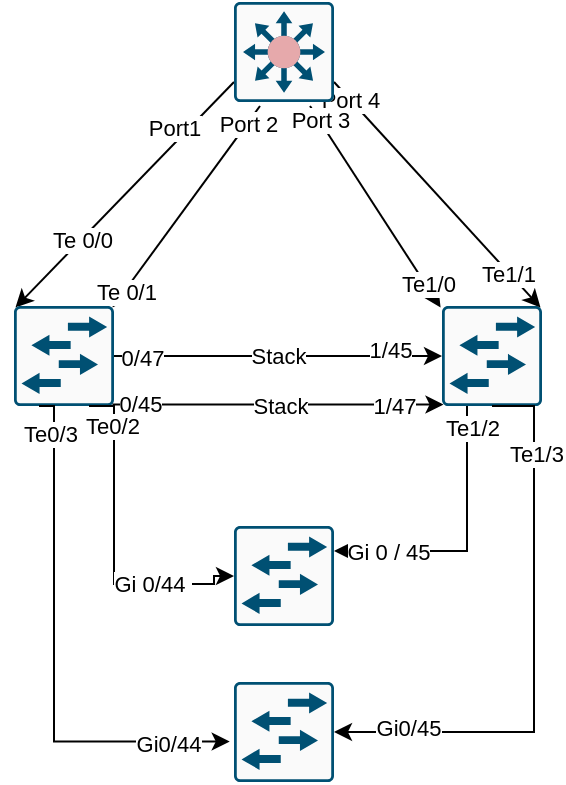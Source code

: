 <mxfile version="27.0.6" pages="2">
  <diagram name="Aarhus" id="EcpfBlRpPGGbIzdA--E7">
    <mxGraphModel dx="395" dy="345" grid="1" gridSize="10" guides="1" tooltips="1" connect="1" arrows="1" fold="1" page="1" pageScale="1" pageWidth="827" pageHeight="1169" math="0" shadow="0">
      <root>
        <mxCell id="0" />
        <mxCell id="1" parent="0" />
        <mxCell id="5JxM0j5yGuvOeoseSYfZ-1" style="rounded=0;orthogonalLoop=1;jettySize=auto;html=1;exitX=0;exitY=0.75;exitDx=0;exitDy=0;exitPerimeter=0;entryX=0.015;entryY=0.015;entryDx=0;entryDy=0;entryPerimeter=0;strokeColor=light-dark(#000000,#FF0606);" parent="1" target="5JxM0j5yGuvOeoseSYfZ-4" edge="1">
          <mxGeometry relative="1" as="geometry">
            <mxPoint x="400" y="170" as="sourcePoint" />
          </mxGeometry>
        </mxCell>
        <mxCell id="5JxM0j5yGuvOeoseSYfZ-2" value="Port1" style="edgeLabel;html=1;align=center;verticalAlign=middle;resizable=0;points=[];" parent="5JxM0j5yGuvOeoseSYfZ-1" vertex="1" connectable="0">
          <mxGeometry x="-0.665" relative="1" as="geometry">
            <mxPoint x="-12" y="4" as="offset" />
          </mxGeometry>
        </mxCell>
        <mxCell id="5JxM0j5yGuvOeoseSYfZ-3" value="Te 0/0" style="edgeLabel;html=1;align=center;verticalAlign=middle;resizable=0;points=[];" parent="5JxM0j5yGuvOeoseSYfZ-1" vertex="1" connectable="0">
          <mxGeometry x="0.392" relative="1" as="geometry">
            <mxPoint as="offset" />
          </mxGeometry>
        </mxCell>
        <mxCell id="5JxM0j5yGuvOeoseSYfZ-4" value="" style="sketch=0;points=[[0.015,0.015,0],[0.985,0.015,0],[0.985,0.985,0],[0.015,0.985,0],[0.25,0,0],[0.5,0,0],[0.75,0,0],[1,0.25,0],[1,0.5,0],[1,0.75,0],[0.75,1,0],[0.5,1,0],[0.25,1,0],[0,0.75,0],[0,0.5,0],[0,0.25,0]];verticalLabelPosition=bottom;html=1;verticalAlign=top;aspect=fixed;align=center;pointerEvents=1;shape=mxgraph.cisco19.rect;prIcon=l2_switch;fillColor=#FAFAFA;strokeColor=#005073;" parent="1" vertex="1">
          <mxGeometry x="290" y="282" width="50" height="50" as="geometry" />
        </mxCell>
        <mxCell id="5JxM0j5yGuvOeoseSYfZ-5" value="" style="sketch=0;points=[[0.015,0.015,0],[0.985,0.015,0],[0.985,0.985,0],[0.015,0.985,0],[0.25,0,0],[0.5,0,0],[0.75,0,0],[1,0.25,0],[1,0.5,0],[1,0.75,0],[0.75,1,0],[0.5,1,0],[0.25,1,0],[0,0.75,0],[0,0.5,0],[0,0.25,0]];verticalLabelPosition=bottom;html=1;verticalAlign=top;aspect=fixed;align=center;pointerEvents=1;shape=mxgraph.cisco19.rect;prIcon=l2_switch;fillColor=#FAFAFA;strokeColor=#005073;" parent="1" vertex="1">
          <mxGeometry x="504" y="282" width="50" height="50" as="geometry" />
        </mxCell>
        <mxCell id="5JxM0j5yGuvOeoseSYfZ-6" value="" style="sketch=0;points=[[0.015,0.015,0],[0.985,0.015,0],[0.985,0.985,0],[0.015,0.985,0],[0.25,0,0],[0.5,0,0],[0.75,0,0],[1,0.25,0],[1,0.5,0],[1,0.75,0],[0.75,1,0],[0.5,1,0],[0.25,1,0],[0,0.75,0],[0,0.5,0],[0,0.25,0]];verticalLabelPosition=bottom;html=1;verticalAlign=top;aspect=fixed;align=center;pointerEvents=1;shape=mxgraph.cisco19.rect;prIcon=l2_switch;fillColor=#FAFAFA;strokeColor=#005073;" parent="1" vertex="1">
          <mxGeometry x="400" y="392" width="50" height="50" as="geometry" />
        </mxCell>
        <mxCell id="5JxM0j5yGuvOeoseSYfZ-7" style="rounded=0;orthogonalLoop=1;jettySize=auto;html=1;exitX=0.25;exitY=1;exitDx=0;exitDy=0;exitPerimeter=0;entryX=0.985;entryY=0.015;entryDx=0;entryDy=0;entryPerimeter=0;strokeColor=light-dark(#000000,#FF0606);" parent="1" target="5JxM0j5yGuvOeoseSYfZ-4" edge="1">
          <mxGeometry relative="1" as="geometry">
            <mxPoint x="413" y="182" as="sourcePoint" />
          </mxGeometry>
        </mxCell>
        <mxCell id="5JxM0j5yGuvOeoseSYfZ-8" value="Port 2" style="edgeLabel;html=1;align=center;verticalAlign=middle;resizable=0;points=[];" parent="5JxM0j5yGuvOeoseSYfZ-7" vertex="1" connectable="0">
          <mxGeometry x="-0.833" relative="1" as="geometry">
            <mxPoint as="offset" />
          </mxGeometry>
        </mxCell>
        <mxCell id="5JxM0j5yGuvOeoseSYfZ-9" value="Te 0/1" style="edgeLabel;html=1;align=center;verticalAlign=middle;resizable=0;points=[];" parent="5JxM0j5yGuvOeoseSYfZ-7" vertex="1" connectable="0">
          <mxGeometry x="0.833" relative="1" as="geometry">
            <mxPoint as="offset" />
          </mxGeometry>
        </mxCell>
        <mxCell id="5JxM0j5yGuvOeoseSYfZ-10" style="rounded=0;orthogonalLoop=1;jettySize=auto;html=1;entryX=0.985;entryY=0.015;entryDx=0;entryDy=0;entryPerimeter=0;strokeColor=light-dark(#000000,#33FF33);exitX=1;exitY=0.75;exitDx=0;exitDy=0;exitPerimeter=0;" parent="1" target="5JxM0j5yGuvOeoseSYfZ-5" edge="1">
          <mxGeometry relative="1" as="geometry">
            <mxPoint x="450" y="170" as="sourcePoint" />
          </mxGeometry>
        </mxCell>
        <mxCell id="5JxM0j5yGuvOeoseSYfZ-11" value="Port 4" style="edgeLabel;html=1;align=center;verticalAlign=middle;resizable=0;points=[];" parent="5JxM0j5yGuvOeoseSYfZ-10" vertex="1" connectable="0">
          <mxGeometry x="-0.852" relative="1" as="geometry">
            <mxPoint as="offset" />
          </mxGeometry>
        </mxCell>
        <mxCell id="5JxM0j5yGuvOeoseSYfZ-12" value="Te1/1" style="edgeLabel;html=1;align=center;verticalAlign=middle;resizable=0;points=[];" parent="5JxM0j5yGuvOeoseSYfZ-10" vertex="1" connectable="0">
          <mxGeometry x="0.689" y="-1" relative="1" as="geometry">
            <mxPoint as="offset" />
          </mxGeometry>
        </mxCell>
        <mxCell id="5JxM0j5yGuvOeoseSYfZ-13" style="rounded=0;orthogonalLoop=1;jettySize=auto;html=1;exitX=0.75;exitY=1;exitDx=0;exitDy=0;exitPerimeter=0;entryX=0.015;entryY=0.015;entryDx=0;entryDy=0;entryPerimeter=0;strokeColor=light-dark(#000000,#33FF33);" parent="1" edge="1">
          <mxGeometry relative="1" as="geometry">
            <mxPoint x="438" y="182" as="sourcePoint" />
            <mxPoint x="503.3" y="282.75" as="targetPoint" />
          </mxGeometry>
        </mxCell>
        <mxCell id="5JxM0j5yGuvOeoseSYfZ-14" value="Port 3" style="edgeLabel;html=1;align=center;verticalAlign=middle;resizable=0;points=[];" parent="5JxM0j5yGuvOeoseSYfZ-13" vertex="1" connectable="0">
          <mxGeometry x="-0.869" relative="1" as="geometry">
            <mxPoint as="offset" />
          </mxGeometry>
        </mxCell>
        <mxCell id="5JxM0j5yGuvOeoseSYfZ-15" value="Te1/0" style="edgeLabel;html=1;align=center;verticalAlign=middle;resizable=0;points=[];" parent="5JxM0j5yGuvOeoseSYfZ-13" vertex="1" connectable="0">
          <mxGeometry x="0.785" y="1" relative="1" as="geometry">
            <mxPoint as="offset" />
          </mxGeometry>
        </mxCell>
        <mxCell id="5JxM0j5yGuvOeoseSYfZ-16" style="edgeStyle=orthogonalEdgeStyle;rounded=0;orthogonalLoop=1;jettySize=auto;html=1;exitX=0.25;exitY=1;exitDx=0;exitDy=0;exitPerimeter=0;entryX=-0.043;entryY=0.595;entryDx=0;entryDy=0;entryPerimeter=0;strokeColor=light-dark(#000000,#FF0808);" parent="1" source="5JxM0j5yGuvOeoseSYfZ-4" target="CF72kzbCDmNTBir-cZuD-3" edge="1">
          <mxGeometry relative="1" as="geometry">
            <Array as="points">
              <mxPoint x="310" y="332" />
              <mxPoint x="310" y="500" />
            </Array>
          </mxGeometry>
        </mxCell>
        <mxCell id="CF72kzbCDmNTBir-cZuD-6" value="Gi0/44" style="edgeLabel;html=1;align=center;verticalAlign=middle;resizable=0;points=[];" vertex="1" connectable="0" parent="5JxM0j5yGuvOeoseSYfZ-16">
          <mxGeometry x="0.765" y="-1" relative="1" as="geometry">
            <mxPoint as="offset" />
          </mxGeometry>
        </mxCell>
        <mxCell id="CF72kzbCDmNTBir-cZuD-9" value="Te0/3" style="edgeLabel;html=1;align=center;verticalAlign=middle;resizable=0;points=[];" vertex="1" connectable="0" parent="5JxM0j5yGuvOeoseSYfZ-16">
          <mxGeometry x="-0.841" y="-2" relative="1" as="geometry">
            <mxPoint as="offset" />
          </mxGeometry>
        </mxCell>
        <mxCell id="5JxM0j5yGuvOeoseSYfZ-17" style="edgeStyle=orthogonalEdgeStyle;rounded=0;orthogonalLoop=1;jettySize=auto;html=1;exitX=0.25;exitY=1;exitDx=0;exitDy=0;exitPerimeter=0;entryX=1;entryY=0.25;entryDx=0;entryDy=0;entryPerimeter=0;strokeColor=light-dark(#000000,#66FF66);" parent="1" source="5JxM0j5yGuvOeoseSYfZ-5" target="5JxM0j5yGuvOeoseSYfZ-6" edge="1">
          <mxGeometry relative="1" as="geometry" />
        </mxCell>
        <mxCell id="CF72kzbCDmNTBir-cZuD-4" value="&lt;span style=&quot;caret-color: rgba(0, 0, 0, 0); color: rgba(0, 0, 0, 0); font-family: monospace; font-size: 0px; text-align: start; background-color: rgb(27, 29, 30);&quot;&gt;%3CmxGraphModel%3E%3Croot%3E%3CmxCell%20id%3D%220%22%2F%3E%3CmxCell%20id%3D%221%22%20parent%3D%220%22%2F%3E%3CmxCell%20id%3D%222%22%20value%3D%22Gi%200%2F44%26amp%3Bnbsp%3B%22%20style%3D%22edgeLabel%3Bhtml%3D1%3Balign%3Dcenter%3BverticalAlign%3Dmiddle%3Bresizable%3D0%3Bpoints%3D%5B%5D%3B%22%20vertex%3D%221%22%20connectable%3D%220%22%20parent%3D%221%22%3E%3CmxGeometry%20x%3D%22355.524%22%20y%3D%22421.0%22%20as%3D%22geometry%22%2F%3E%3C%2FmxCell%3E%3C%2Froot%3E%3C%2FmxGraphModel%3E&lt;/span&gt;" style="edgeLabel;html=1;align=center;verticalAlign=middle;resizable=0;points=[];" vertex="1" connectable="0" parent="5JxM0j5yGuvOeoseSYfZ-17">
          <mxGeometry x="0.593" relative="1" as="geometry">
            <mxPoint as="offset" />
          </mxGeometry>
        </mxCell>
        <mxCell id="CF72kzbCDmNTBir-cZuD-5" value="Gi 0 / 45" style="edgeLabel;html=1;align=center;verticalAlign=middle;resizable=0;points=[];" vertex="1" connectable="0" parent="5JxM0j5yGuvOeoseSYfZ-17">
          <mxGeometry x="0.613" relative="1" as="geometry">
            <mxPoint as="offset" />
          </mxGeometry>
        </mxCell>
        <mxCell id="CF72kzbCDmNTBir-cZuD-10" value="Te1/2" style="edgeLabel;html=1;align=center;verticalAlign=middle;resizable=0;points=[];" vertex="1" connectable="0" parent="5JxM0j5yGuvOeoseSYfZ-17">
          <mxGeometry x="-0.84" y="2" relative="1" as="geometry">
            <mxPoint as="offset" />
          </mxGeometry>
        </mxCell>
        <mxCell id="5JxM0j5yGuvOeoseSYfZ-18" value="Te1/3" style="edgeStyle=orthogonalEdgeStyle;rounded=0;orthogonalLoop=1;jettySize=auto;html=1;exitX=0.5;exitY=1;exitDx=0;exitDy=0;exitPerimeter=0;entryX=1;entryY=0.5;entryDx=0;entryDy=0;entryPerimeter=0;strokeColor=light-dark(#000000,#66FF66);" parent="1" source="5JxM0j5yGuvOeoseSYfZ-5" edge="1" target="CF72kzbCDmNTBir-cZuD-3">
          <mxGeometry x="-0.686" y="1" relative="1" as="geometry">
            <mxPoint x="450" y="510" as="targetPoint" />
            <Array as="points">
              <mxPoint x="550" y="332" />
              <mxPoint x="550" y="495" />
            </Array>
            <mxPoint as="offset" />
          </mxGeometry>
        </mxCell>
        <mxCell id="CF72kzbCDmNTBir-cZuD-7" value="Gi0/45" style="edgeLabel;html=1;align=center;verticalAlign=middle;resizable=0;points=[];" vertex="1" connectable="0" parent="5JxM0j5yGuvOeoseSYfZ-18">
          <mxGeometry x="0.738" y="-2" relative="1" as="geometry">
            <mxPoint as="offset" />
          </mxGeometry>
        </mxCell>
        <mxCell id="5JxM0j5yGuvOeoseSYfZ-19" style="edgeStyle=orthogonalEdgeStyle;rounded=0;orthogonalLoop=1;jettySize=auto;html=1;exitX=0.75;exitY=1;exitDx=0;exitDy=0;exitPerimeter=0;strokeColor=light-dark(#000000,#FF0808);entryX=0;entryY=0.5;entryDx=0;entryDy=0;entryPerimeter=0;" parent="1" source="5JxM0j5yGuvOeoseSYfZ-4" edge="1" target="5JxM0j5yGuvOeoseSYfZ-6">
          <mxGeometry relative="1" as="geometry">
            <mxPoint x="390" y="410" as="targetPoint" />
            <Array as="points">
              <mxPoint x="340" y="332" />
              <mxPoint x="340" y="421" />
              <mxPoint x="390" y="421" />
              <mxPoint x="390" y="417" />
            </Array>
          </mxGeometry>
        </mxCell>
        <mxCell id="5JxM0j5yGuvOeoseSYfZ-20" value="Te0/2" style="edgeLabel;html=1;align=center;verticalAlign=middle;resizable=0;points=[];" parent="5JxM0j5yGuvOeoseSYfZ-19" vertex="1" connectable="0">
          <mxGeometry x="-0.819" y="-1" relative="1" as="geometry">
            <mxPoint y="7" as="offset" />
          </mxGeometry>
        </mxCell>
        <mxCell id="CF72kzbCDmNTBir-cZuD-2" value="Gi 0/44&amp;nbsp;" style="edgeLabel;html=1;align=center;verticalAlign=middle;resizable=0;points=[];" vertex="1" connectable="0" parent="5JxM0j5yGuvOeoseSYfZ-19">
          <mxGeometry x="0.455" relative="1" as="geometry">
            <mxPoint as="offset" />
          </mxGeometry>
        </mxCell>
        <mxCell id="5JxM0j5yGuvOeoseSYfZ-21" value="Stack" style="rounded=0;orthogonalLoop=1;jettySize=auto;html=1;entryX=0;entryY=0.5;entryDx=0;entryDy=0;entryPerimeter=0;strokeColor=light-dark(#000000,#A680B8);" parent="1" source="5JxM0j5yGuvOeoseSYfZ-4" target="5JxM0j5yGuvOeoseSYfZ-5" edge="1">
          <mxGeometry relative="1" as="geometry" />
        </mxCell>
        <mxCell id="5JxM0j5yGuvOeoseSYfZ-22" value="1/45" style="edgeLabel;html=1;align=center;verticalAlign=middle;resizable=0;points=[];" parent="5JxM0j5yGuvOeoseSYfZ-21" vertex="1" connectable="0">
          <mxGeometry x="0.679" y="3" relative="1" as="geometry">
            <mxPoint as="offset" />
          </mxGeometry>
        </mxCell>
        <mxCell id="5JxM0j5yGuvOeoseSYfZ-23" value="0/47" style="edgeLabel;html=1;align=center;verticalAlign=middle;resizable=0;points=[];" parent="5JxM0j5yGuvOeoseSYfZ-21" vertex="1" connectable="0">
          <mxGeometry x="-0.827" y="-1" relative="1" as="geometry">
            <mxPoint as="offset" />
          </mxGeometry>
        </mxCell>
        <mxCell id="5JxM0j5yGuvOeoseSYfZ-24" style="rounded=0;orthogonalLoop=1;jettySize=auto;html=1;exitX=0.985;exitY=0.985;exitDx=0;exitDy=0;exitPerimeter=0;entryX=0.015;entryY=0.985;entryDx=0;entryDy=0;entryPerimeter=0;strokeColor=light-dark(#000000,#A680B8);" parent="1" source="5JxM0j5yGuvOeoseSYfZ-4" target="5JxM0j5yGuvOeoseSYfZ-5" edge="1">
          <mxGeometry relative="1" as="geometry" />
        </mxCell>
        <mxCell id="5JxM0j5yGuvOeoseSYfZ-25" value="Stack" style="edgeLabel;html=1;align=center;verticalAlign=middle;resizable=0;points=[];" parent="5JxM0j5yGuvOeoseSYfZ-24" vertex="1" connectable="0">
          <mxGeometry x="0.005" relative="1" as="geometry">
            <mxPoint as="offset" />
          </mxGeometry>
        </mxCell>
        <mxCell id="5JxM0j5yGuvOeoseSYfZ-26" value="0/45" style="edgeLabel;html=1;align=center;verticalAlign=middle;resizable=0;points=[];" parent="5JxM0j5yGuvOeoseSYfZ-24" vertex="1" connectable="0">
          <mxGeometry x="-0.834" y="1" relative="1" as="geometry">
            <mxPoint as="offset" />
          </mxGeometry>
        </mxCell>
        <mxCell id="5JxM0j5yGuvOeoseSYfZ-27" value="1/47" style="edgeLabel;html=1;align=center;verticalAlign=middle;resizable=0;points=[];" parent="5JxM0j5yGuvOeoseSYfZ-24" vertex="1" connectable="0">
          <mxGeometry x="0.695" relative="1" as="geometry">
            <mxPoint as="offset" />
          </mxGeometry>
        </mxCell>
        <mxCell id="CF72kzbCDmNTBir-cZuD-3" value="" style="sketch=0;points=[[0.015,0.015,0],[0.985,0.015,0],[0.985,0.985,0],[0.015,0.985,0],[0.25,0,0],[0.5,0,0],[0.75,0,0],[1,0.25,0],[1,0.5,0],[1,0.75,0],[0.75,1,0],[0.5,1,0],[0.25,1,0],[0,0.75,0],[0,0.5,0],[0,0.25,0]];verticalLabelPosition=bottom;html=1;verticalAlign=top;aspect=fixed;align=center;pointerEvents=1;shape=mxgraph.cisco19.rect;prIcon=l2_switch;fillColor=#FAFAFA;strokeColor=#005073;" vertex="1" parent="1">
          <mxGeometry x="400" y="470" width="50" height="50" as="geometry" />
        </mxCell>
        <mxCell id="CF72kzbCDmNTBir-cZuD-11" value="" style="sketch=0;points=[[0.015,0.015,0],[0.985,0.015,0],[0.985,0.985,0],[0.015,0.985,0],[0.25,0,0],[0.5,0,0],[0.75,0,0],[1,0.25,0],[1,0.5,0],[1,0.75,0],[0.75,1,0],[0.5,1,0],[0.25,1,0],[0,0.75,0],[0,0.5,0],[0,0.25,0]];verticalLabelPosition=bottom;html=1;verticalAlign=top;aspect=fixed;align=center;pointerEvents=1;shape=mxgraph.cisco19.rect;prIcon=secure_catalyst_switch_color2;fillColor=#FAFAFA;strokeColor=#005073;" vertex="1" parent="1">
          <mxGeometry x="400" y="130" width="50" height="50" as="geometry" />
        </mxCell>
      </root>
    </mxGraphModel>
  </diagram>
  <diagram id="9fz9DXgcTHSOzAiLRPZR" name="Side-2">
    <mxGraphModel dx="395" dy="345" grid="1" gridSize="10" guides="1" tooltips="1" connect="1" arrows="1" fold="1" page="1" pageScale="1" pageWidth="827" pageHeight="1169" math="0" shadow="0">
      <root>
        <mxCell id="0" />
        <mxCell id="1" parent="0" />
        <mxCell id="Uam4zqeVDoqMAn0dS0Y7-8" value="HA2" style="edgeStyle=orthogonalEdgeStyle;rounded=0;orthogonalLoop=1;jettySize=auto;html=1;exitX=1;exitY=0.75;exitDx=0;exitDy=0;exitPerimeter=0;" edge="1" parent="1" source="Uam4zqeVDoqMAn0dS0Y7-1" target="Uam4zqeVDoqMAn0dS0Y7-2">
          <mxGeometry relative="1" as="geometry">
            <Array as="points">
              <mxPoint x="315" y="177" />
              <mxPoint x="315" y="180" />
            </Array>
          </mxGeometry>
        </mxCell>
        <mxCell id="Tpd4rJX0nJe-KJkp6jeJ-4" value="Eth14" style="edgeStyle=orthogonalEdgeStyle;rounded=0;orthogonalLoop=1;jettySize=auto;html=1;strokeColor=light-dark(#000000,#FF0000);" edge="1" parent="1" source="Uam4zqeVDoqMAn0dS0Y7-1" target="Uam4zqeVDoqMAn0dS0Y7-3">
          <mxGeometry x="-0.714" y="5" relative="1" as="geometry">
            <mxPoint as="offset" />
          </mxGeometry>
        </mxCell>
        <mxCell id="Tpd4rJX0nJe-KJkp6jeJ-6" value="Te0/1" style="edgeLabel;html=1;align=center;verticalAlign=middle;resizable=0;points=[];" vertex="1" connectable="0" parent="Tpd4rJX0nJe-KJkp6jeJ-4">
          <mxGeometry x="0.359" y="1" relative="1" as="geometry">
            <mxPoint as="offset" />
          </mxGeometry>
        </mxCell>
        <mxCell id="Uam4zqeVDoqMAn0dS0Y7-1" value="" style="sketch=0;points=[[0.015,0.015,0],[0.985,0.015,0],[0.985,0.985,0],[0.015,0.985,0],[0.25,0,0],[0.5,0,0],[0.75,0,0],[1,0.25,0],[1,0.5,0],[1,0.75,0],[0.75,1,0],[0.5,1,0],[0.25,1,0],[0,0.75,0],[0,0.5,0],[0,0.25,0]];verticalLabelPosition=bottom;html=1;verticalAlign=top;aspect=fixed;align=center;pointerEvents=1;shape=mxgraph.cisco19.rect;prIcon=secure_catalyst_switch_color2;fillColor=#FAFAFA;strokeColor=#005073;" vertex="1" parent="1">
          <mxGeometry x="180" y="140" width="50" height="50" as="geometry" />
        </mxCell>
        <mxCell id="Uam4zqeVDoqMAn0dS0Y7-2" value="" style="sketch=0;points=[[0.015,0.015,0],[0.985,0.015,0],[0.985,0.985,0],[0.015,0.985,0],[0.25,0,0],[0.5,0,0],[0.75,0,0],[1,0.25,0],[1,0.5,0],[1,0.75,0],[0.75,1,0],[0.5,1,0],[0.25,1,0],[0,0.75,0],[0,0.5,0],[0,0.25,0]];verticalLabelPosition=bottom;html=1;verticalAlign=top;aspect=fixed;align=center;pointerEvents=1;shape=mxgraph.cisco19.rect;prIcon=secure_catalyst_switch_color2;fillColor=#FAFAFA;strokeColor=#005073;" vertex="1" parent="1">
          <mxGeometry x="400" y="140" width="50" height="50" as="geometry" />
        </mxCell>
        <mxCell id="Uam4zqeVDoqMAn0dS0Y7-3" value="" style="sketch=0;points=[[0.015,0.015,0],[0.985,0.015,0],[0.985,0.985,0],[0.015,0.985,0],[0.25,0,0],[0.5,0,0],[0.75,0,0],[1,0.25,0],[1,0.5,0],[1,0.75,0],[0.75,1,0],[0.5,1,0],[0.25,1,0],[0,0.75,0],[0,0.5,0],[0,0.25,0]];verticalLabelPosition=bottom;html=1;verticalAlign=top;aspect=fixed;align=center;pointerEvents=1;shape=mxgraph.cisco19.rect;prIcon=l2_switch;fillColor=#FAFAFA;strokeColor=#005073;" vertex="1" parent="1">
          <mxGeometry x="180" y="260" width="50" height="50" as="geometry" />
        </mxCell>
        <mxCell id="Uam4zqeVDoqMAn0dS0Y7-4" value="" style="sketch=0;points=[[0.015,0.015,0],[0.985,0.015,0],[0.985,0.985,0],[0.015,0.985,0],[0.25,0,0],[0.5,0,0],[0.75,0,0],[1,0.25,0],[1,0.5,0],[1,0.75,0],[0.75,1,0],[0.5,1,0],[0.25,1,0],[0,0.75,0],[0,0.5,0],[0,0.25,0]];verticalLabelPosition=bottom;html=1;verticalAlign=top;aspect=fixed;align=center;pointerEvents=1;shape=mxgraph.cisco19.rect;prIcon=l2_switch;fillColor=#FAFAFA;strokeColor=#005073;" vertex="1" parent="1">
          <mxGeometry x="400" y="260" width="50" height="50" as="geometry" />
        </mxCell>
        <mxCell id="Uam4zqeVDoqMAn0dS0Y7-5" value="" style="sketch=0;points=[[0.015,0.015,0],[0.985,0.015,0],[0.985,0.985,0],[0.015,0.985,0],[0.25,0,0],[0.5,0,0],[0.75,0,0],[1,0.25,0],[1,0.5,0],[1,0.75,0],[0.75,1,0],[0.5,1,0],[0.25,1,0],[0,0.75,0],[0,0.5,0],[0,0.25,0]];verticalLabelPosition=bottom;html=1;verticalAlign=top;aspect=fixed;align=center;pointerEvents=1;shape=mxgraph.cisco19.rect;prIcon=l2_switch;fillColor=#FAFAFA;strokeColor=#005073;" vertex="1" parent="1">
          <mxGeometry x="180" y="360" width="50" height="50" as="geometry" />
        </mxCell>
        <mxCell id="Uam4zqeVDoqMAn0dS0Y7-6" value="" style="sketch=0;points=[[0.015,0.015,0],[0.985,0.015,0],[0.985,0.985,0],[0.015,0.985,0],[0.25,0,0],[0.5,0,0],[0.75,0,0],[1,0.25,0],[1,0.5,0],[1,0.75,0],[0.75,1,0],[0.5,1,0],[0.25,1,0],[0,0.75,0],[0,0.5,0],[0,0.25,0]];verticalLabelPosition=bottom;html=1;verticalAlign=top;aspect=fixed;align=center;pointerEvents=1;shape=mxgraph.cisco19.rect;prIcon=l2_switch;fillColor=#FAFAFA;strokeColor=#005073;" vertex="1" parent="1">
          <mxGeometry x="400" y="360" width="50" height="50" as="geometry" />
        </mxCell>
        <mxCell id="Uam4zqeVDoqMAn0dS0Y7-7" style="edgeStyle=orthogonalEdgeStyle;rounded=0;orthogonalLoop=1;jettySize=auto;html=1;exitX=1;exitY=0.5;exitDx=0;exitDy=0;exitPerimeter=0;entryX=0.229;entryY=0.53;entryDx=0;entryDy=0;entryPerimeter=0;strokeColor=default;endArrow=none;startFill=0;" edge="1" parent="1" source="Uam4zqeVDoqMAn0dS0Y7-1" target="Uam4zqeVDoqMAn0dS0Y7-2">
          <mxGeometry relative="1" as="geometry">
            <Array as="points">
              <mxPoint x="412" y="165" />
            </Array>
          </mxGeometry>
        </mxCell>
        <mxCell id="Tpd4rJX0nJe-KJkp6jeJ-20" value="HA1" style="edgeLabel;html=1;align=center;verticalAlign=middle;resizable=0;points=[];" vertex="1" connectable="0" parent="Uam4zqeVDoqMAn0dS0Y7-7">
          <mxGeometry x="-0.056" y="2" relative="1" as="geometry">
            <mxPoint as="offset" />
          </mxGeometry>
        </mxCell>
        <mxCell id="Uam4zqeVDoqMAn0dS0Y7-9" value="Te 0/0" style="edgeStyle=orthogonalEdgeStyle;rounded=0;orthogonalLoop=1;jettySize=auto;html=1;exitX=0.015;exitY=0.985;exitDx=0;exitDy=0;exitPerimeter=0;entryX=0.015;entryY=0.015;entryDx=0;entryDy=0;entryPerimeter=0;strokeColor=light-dark(#000000,#FF0000);" edge="1" parent="1" source="Uam4zqeVDoqMAn0dS0Y7-1" target="Uam4zqeVDoqMAn0dS0Y7-3">
          <mxGeometry x="0.42" relative="1" as="geometry">
            <mxPoint as="offset" />
          </mxGeometry>
        </mxCell>
        <mxCell id="Tpd4rJX0nJe-KJkp6jeJ-3" value="Eth13" style="edgeLabel;html=1;align=center;verticalAlign=middle;resizable=0;points=[];" vertex="1" connectable="0" parent="Uam4zqeVDoqMAn0dS0Y7-9">
          <mxGeometry x="-0.652" y="1" relative="1" as="geometry">
            <mxPoint as="offset" />
          </mxGeometry>
        </mxCell>
        <mxCell id="Uam4zqeVDoqMAn0dS0Y7-10" style="rounded=0;orthogonalLoop=1;jettySize=auto;html=1;exitX=0.75;exitY=1;exitDx=0;exitDy=0;exitPerimeter=0;entryX=0.174;entryY=0.006;entryDx=0;entryDy=0;entryPerimeter=0;strokeColor=light-dark(#000000,#FF0000);" edge="1" parent="1" source="Uam4zqeVDoqMAn0dS0Y7-1" target="Uam4zqeVDoqMAn0dS0Y7-4">
          <mxGeometry relative="1" as="geometry" />
        </mxCell>
        <mxCell id="Tpd4rJX0nJe-KJkp6jeJ-9" value="Te1/2" style="edgeLabel;html=1;align=center;verticalAlign=middle;resizable=0;points=[];" vertex="1" connectable="0" parent="Uam4zqeVDoqMAn0dS0Y7-10">
          <mxGeometry x="0.698" relative="1" as="geometry">
            <mxPoint x="-10" as="offset" />
          </mxGeometry>
        </mxCell>
        <mxCell id="Tpd4rJX0nJe-KJkp6jeJ-10" value="Eth15" style="edgeLabel;html=1;align=center;verticalAlign=middle;resizable=0;points=[];" vertex="1" connectable="0" parent="Uam4zqeVDoqMAn0dS0Y7-10">
          <mxGeometry x="-0.756" y="-1" relative="1" as="geometry">
            <mxPoint as="offset" />
          </mxGeometry>
        </mxCell>
        <mxCell id="Uam4zqeVDoqMAn0dS0Y7-11" style="edgeStyle=orthogonalEdgeStyle;rounded=0;orthogonalLoop=1;jettySize=auto;html=1;exitX=0.25;exitY=1;exitDx=0;exitDy=0;exitPerimeter=0;entryX=0.891;entryY=-0.049;entryDx=0;entryDy=0;entryPerimeter=0;strokeColor=light-dark(#000000,#99FF33);" edge="1" parent="1" source="Uam4zqeVDoqMAn0dS0Y7-2" target="Uam4zqeVDoqMAn0dS0Y7-4">
          <mxGeometry relative="1" as="geometry">
            <Array as="points">
              <mxPoint x="450" y="190" />
              <mxPoint x="450" y="225" />
              <mxPoint x="445" y="225" />
            </Array>
          </mxGeometry>
        </mxCell>
        <mxCell id="Tpd4rJX0nJe-KJkp6jeJ-13" value="eth13" style="edgeLabel;html=1;align=center;verticalAlign=middle;resizable=0;points=[];" vertex="1" connectable="0" parent="Uam4zqeVDoqMAn0dS0Y7-11">
          <mxGeometry x="-0.085" y="3" relative="1" as="geometry">
            <mxPoint as="offset" />
          </mxGeometry>
        </mxCell>
        <mxCell id="Tpd4rJX0nJe-KJkp6jeJ-14" value="Te1/0" style="edgeLabel;html=1;align=center;verticalAlign=middle;resizable=0;points=[];" vertex="1" connectable="0" parent="Uam4zqeVDoqMAn0dS0Y7-11">
          <mxGeometry x="0.675" relative="1" as="geometry">
            <mxPoint as="offset" />
          </mxGeometry>
        </mxCell>
        <mxCell id="Uam4zqeVDoqMAn0dS0Y7-12" style="rounded=0;orthogonalLoop=1;jettySize=auto;html=1;entryX=1;entryY=0.25;entryDx=0;entryDy=0;entryPerimeter=0;exitX=0.25;exitY=1;exitDx=0;exitDy=0;exitPerimeter=0;strokeColor=light-dark(#000000,#99FF33);" edge="1" parent="1" source="Uam4zqeVDoqMAn0dS0Y7-2" target="Uam4zqeVDoqMAn0dS0Y7-3">
          <mxGeometry relative="1" as="geometry" />
        </mxCell>
        <mxCell id="Tpd4rJX0nJe-KJkp6jeJ-17" value="Eth15" style="edgeLabel;html=1;align=center;verticalAlign=middle;resizable=0;points=[];" vertex="1" connectable="0" parent="Uam4zqeVDoqMAn0dS0Y7-12">
          <mxGeometry x="-0.83" relative="1" as="geometry">
            <mxPoint as="offset" />
          </mxGeometry>
        </mxCell>
        <mxCell id="Tpd4rJX0nJe-KJkp6jeJ-18" value="Te0/2" style="edgeLabel;html=1;align=center;verticalAlign=middle;resizable=0;points=[];" vertex="1" connectable="0" parent="Uam4zqeVDoqMAn0dS0Y7-12">
          <mxGeometry x="0.737" y="1" relative="1" as="geometry">
            <mxPoint as="offset" />
          </mxGeometry>
        </mxCell>
        <mxCell id="Uam4zqeVDoqMAn0dS0Y7-15" value="2/3/1" style="edgeStyle=orthogonalEdgeStyle;rounded=0;orthogonalLoop=1;jettySize=auto;html=1;entryX=0.5;entryY=0;entryDx=0;entryDy=0;entryPerimeter=0;strokeColor=light-dark(#000000,#99FF33);" edge="1" parent="1" source="Uam4zqeVDoqMAn0dS0Y7-4" target="Uam4zqeVDoqMAn0dS0Y7-6">
          <mxGeometry relative="1" as="geometry" />
        </mxCell>
        <mxCell id="L0_Iptt1v66NpwM4Smkf-10" value="1/3" style="edgeLabel;html=1;align=center;verticalAlign=middle;resizable=0;points=[];" vertex="1" connectable="0" parent="Uam4zqeVDoqMAn0dS0Y7-15">
          <mxGeometry x="-0.667" relative="1" as="geometry">
            <mxPoint as="offset" />
          </mxGeometry>
        </mxCell>
        <mxCell id="Uam4zqeVDoqMAn0dS0Y7-16" value="1/3/1" style="edgeStyle=orthogonalEdgeStyle;rounded=0;orthogonalLoop=1;jettySize=auto;html=1;entryX=0.5;entryY=0;entryDx=0;entryDy=0;entryPerimeter=0;strokeColor=light-dark(#000000,#FF0000);" edge="1" parent="1" source="Uam4zqeVDoqMAn0dS0Y7-3" target="Uam4zqeVDoqMAn0dS0Y7-5">
          <mxGeometry x="0.6" relative="1" as="geometry">
            <mxPoint as="offset" />
          </mxGeometry>
        </mxCell>
        <mxCell id="L0_Iptt1v66NpwM4Smkf-11" value="0/3" style="edgeLabel;html=1;align=center;verticalAlign=middle;resizable=0;points=[];" vertex="1" connectable="0" parent="Uam4zqeVDoqMAn0dS0Y7-16">
          <mxGeometry x="-0.591" relative="1" as="geometry">
            <mxPoint as="offset" />
          </mxGeometry>
        </mxCell>
        <mxCell id="Uam4zqeVDoqMAn0dS0Y7-17" value="0/4" style="rounded=0;orthogonalLoop=1;jettySize=auto;html=1;exitX=0.75;exitY=1;exitDx=0;exitDy=0;exitPerimeter=0;entryX=0.25;entryY=0;entryDx=0;entryDy=0;entryPerimeter=0;strokeColor=light-dark(#000000,#FF0000);" edge="1" parent="1" source="Uam4zqeVDoqMAn0dS0Y7-3" target="Uam4zqeVDoqMAn0dS0Y7-6">
          <mxGeometry x="-0.759" y="-4" relative="1" as="geometry">
            <mxPoint as="offset" />
          </mxGeometry>
        </mxCell>
        <mxCell id="L0_Iptt1v66NpwM4Smkf-8" value="2/3/2" style="edgeLabel;html=1;align=center;verticalAlign=middle;resizable=0;points=[];" vertex="1" connectable="0" parent="Uam4zqeVDoqMAn0dS0Y7-17">
          <mxGeometry x="0.752" relative="1" as="geometry">
            <mxPoint as="offset" />
          </mxGeometry>
        </mxCell>
        <mxCell id="Uam4zqeVDoqMAn0dS0Y7-18" value="1/3/2" style="rounded=0;orthogonalLoop=1;jettySize=auto;html=1;exitX=0.25;exitY=1;exitDx=0;exitDy=0;exitPerimeter=0;entryX=0.75;entryY=0;entryDx=0;entryDy=0;entryPerimeter=0;strokeColor=light-dark(#000000,#99FF33);" edge="1" parent="1" source="Uam4zqeVDoqMAn0dS0Y7-4" target="Uam4zqeVDoqMAn0dS0Y7-5">
          <mxGeometry x="0.759" y="-4" relative="1" as="geometry">
            <mxPoint as="offset" />
          </mxGeometry>
        </mxCell>
        <mxCell id="L0_Iptt1v66NpwM4Smkf-9" value="1/4" style="edgeLabel;html=1;align=center;verticalAlign=middle;resizable=0;points=[];" vertex="1" connectable="0" parent="Uam4zqeVDoqMAn0dS0Y7-18">
          <mxGeometry x="-0.794" y="1" relative="1" as="geometry">
            <mxPoint as="offset" />
          </mxGeometry>
        </mxCell>
        <mxCell id="Tpd4rJX0nJe-KJkp6jeJ-1" value="Stack" style="edgeStyle=orthogonalEdgeStyle;rounded=0;orthogonalLoop=1;jettySize=auto;html=1;exitX=1;exitY=0.5;exitDx=0;exitDy=0;exitPerimeter=0;entryX=0;entryY=0.5;entryDx=0;entryDy=0;entryPerimeter=0;" edge="1" parent="1" source="Uam4zqeVDoqMAn0dS0Y7-5" target="Uam4zqeVDoqMAn0dS0Y7-6">
          <mxGeometry relative="1" as="geometry" />
        </mxCell>
        <mxCell id="L0_Iptt1v66NpwM4Smkf-16" value="S1" style="edgeLabel;html=1;align=center;verticalAlign=middle;resizable=0;points=[];" vertex="1" connectable="0" parent="Tpd4rJX0nJe-KJkp6jeJ-1">
          <mxGeometry x="-0.807" relative="1" as="geometry">
            <mxPoint as="offset" />
          </mxGeometry>
        </mxCell>
        <mxCell id="L0_Iptt1v66NpwM4Smkf-17" value="S2" style="edgeLabel;html=1;align=center;verticalAlign=middle;resizable=0;points=[];" vertex="1" connectable="0" parent="Tpd4rJX0nJe-KJkp6jeJ-1">
          <mxGeometry x="0.812" relative="1" as="geometry">
            <mxPoint as="offset" />
          </mxGeometry>
        </mxCell>
        <mxCell id="Tpd4rJX0nJe-KJkp6jeJ-2" style="edgeStyle=orthogonalEdgeStyle;rounded=0;orthogonalLoop=1;jettySize=auto;html=1;exitX=0;exitY=0.75;exitDx=0;exitDy=0;exitPerimeter=0;entryX=1;entryY=0.75;entryDx=0;entryDy=0;entryPerimeter=0;" edge="1" parent="1" source="Uam4zqeVDoqMAn0dS0Y7-6" target="Uam4zqeVDoqMAn0dS0Y7-5">
          <mxGeometry relative="1" as="geometry" />
        </mxCell>
        <mxCell id="L0_Iptt1v66NpwM4Smkf-15" value="Stack" style="edgeLabel;html=1;align=center;verticalAlign=middle;resizable=0;points=[];" vertex="1" connectable="0" parent="Tpd4rJX0nJe-KJkp6jeJ-2">
          <mxGeometry x="0.028" y="1" relative="1" as="geometry">
            <mxPoint as="offset" />
          </mxGeometry>
        </mxCell>
        <mxCell id="L0_Iptt1v66NpwM4Smkf-18" value="S1" style="edgeLabel;html=1;align=center;verticalAlign=middle;resizable=0;points=[];" vertex="1" connectable="0" parent="Tpd4rJX0nJe-KJkp6jeJ-2">
          <mxGeometry x="-0.795" y="1" relative="1" as="geometry">
            <mxPoint as="offset" />
          </mxGeometry>
        </mxCell>
        <mxCell id="L0_Iptt1v66NpwM4Smkf-19" value="S2" style="edgeLabel;html=1;align=center;verticalAlign=middle;resizable=0;points=[];" vertex="1" connectable="0" parent="Tpd4rJX0nJe-KJkp6jeJ-2">
          <mxGeometry x="0.795" y="-2" relative="1" as="geometry">
            <mxPoint as="offset" />
          </mxGeometry>
        </mxCell>
        <mxCell id="Tpd4rJX0nJe-KJkp6jeJ-5" style="edgeStyle=orthogonalEdgeStyle;rounded=0;orthogonalLoop=1;jettySize=auto;html=1;entryX=0.5;entryY=0;entryDx=0;entryDy=0;entryPerimeter=0;" edge="1" parent="1" source="Uam4zqeVDoqMAn0dS0Y7-2" target="Uam4zqeVDoqMAn0dS0Y7-4">
          <mxGeometry relative="1" as="geometry" />
        </mxCell>
        <mxCell id="Tpd4rJX0nJe-KJkp6jeJ-15" value="Te1/1" style="edgeLabel;html=1;align=center;verticalAlign=middle;resizable=0;points=[];" vertex="1" connectable="0" parent="Tpd4rJX0nJe-KJkp6jeJ-5">
          <mxGeometry x="0.356" y="-1" relative="1" as="geometry">
            <mxPoint as="offset" />
          </mxGeometry>
        </mxCell>
        <mxCell id="Tpd4rJX0nJe-KJkp6jeJ-16" value="Eth14" style="edgeLabel;html=1;align=center;verticalAlign=middle;resizable=0;points=[];" vertex="1" connectable="0" parent="Tpd4rJX0nJe-KJkp6jeJ-5">
          <mxGeometry x="-0.761" y="1" relative="1" as="geometry">
            <mxPoint as="offset" />
          </mxGeometry>
        </mxCell>
        <mxCell id="Tpd4rJX0nJe-KJkp6jeJ-7" value="Eth16" style="rounded=0;orthogonalLoop=1;jettySize=auto;html=1;strokeColor=light-dark(#000000,#68FF51);entryX=0.75;entryY=0;entryDx=0;entryDy=0;entryPerimeter=0;" edge="1" parent="1" source="Uam4zqeVDoqMAn0dS0Y7-2" target="Uam4zqeVDoqMAn0dS0Y7-3">
          <mxGeometry x="-0.763" y="4" relative="1" as="geometry">
            <mxPoint x="240" y="280" as="targetPoint" />
            <mxPoint as="offset" />
          </mxGeometry>
        </mxCell>
        <mxCell id="Tpd4rJX0nJe-KJkp6jeJ-19" value="Te0/3" style="edgeLabel;html=1;align=center;verticalAlign=middle;resizable=0;points=[];" vertex="1" connectable="0" parent="Tpd4rJX0nJe-KJkp6jeJ-7">
          <mxGeometry x="0.675" y="1" relative="1" as="geometry">
            <mxPoint as="offset" />
          </mxGeometry>
        </mxCell>
        <mxCell id="Tpd4rJX0nJe-KJkp6jeJ-8" style="rounded=0;orthogonalLoop=1;jettySize=auto;html=1;entryX=0.5;entryY=0;entryDx=0;entryDy=0;entryPerimeter=0;strokeColor=light-dark(#000000,#FF3333);" edge="1" parent="1" source="Uam4zqeVDoqMAn0dS0Y7-1" target="Uam4zqeVDoqMAn0dS0Y7-4">
          <mxGeometry relative="1" as="geometry" />
        </mxCell>
        <mxCell id="Tpd4rJX0nJe-KJkp6jeJ-11" value="Te1/3" style="edgeLabel;html=1;align=center;verticalAlign=middle;resizable=0;points=[];" vertex="1" connectable="0" parent="Tpd4rJX0nJe-KJkp6jeJ-8">
          <mxGeometry x="0.719" y="2" relative="1" as="geometry">
            <mxPoint as="offset" />
          </mxGeometry>
        </mxCell>
        <mxCell id="Tpd4rJX0nJe-KJkp6jeJ-12" value="ethvert16" style="edgeLabel;html=1;align=center;verticalAlign=middle;resizable=0;points=[];" vertex="1" connectable="0" parent="Tpd4rJX0nJe-KJkp6jeJ-8">
          <mxGeometry x="-0.775" y="-1" relative="1" as="geometry">
            <mxPoint as="offset" />
          </mxGeometry>
        </mxCell>
        <mxCell id="L0_Iptt1v66NpwM4Smkf-1" value="Stack" style="rounded=0;orthogonalLoop=1;jettySize=auto;html=1;entryX=0;entryY=0.5;entryDx=0;entryDy=0;entryPerimeter=0;strokeColor=light-dark(#000000,#A680B8);" edge="1" parent="1">
          <mxGeometry relative="1" as="geometry">
            <mxPoint x="235" y="272.76" as="sourcePoint" />
            <mxPoint x="399" y="272.76" as="targetPoint" />
          </mxGeometry>
        </mxCell>
        <mxCell id="L0_Iptt1v66NpwM4Smkf-2" value="1/45" style="edgeLabel;html=1;align=center;verticalAlign=middle;resizable=0;points=[];" vertex="1" connectable="0" parent="L0_Iptt1v66NpwM4Smkf-1">
          <mxGeometry x="0.679" y="3" relative="1" as="geometry">
            <mxPoint as="offset" />
          </mxGeometry>
        </mxCell>
        <mxCell id="L0_Iptt1v66NpwM4Smkf-3" value="0/47" style="edgeLabel;html=1;align=center;verticalAlign=middle;resizable=0;points=[];" vertex="1" connectable="0" parent="L0_Iptt1v66NpwM4Smkf-1">
          <mxGeometry x="-0.827" y="-1" relative="1" as="geometry">
            <mxPoint as="offset" />
          </mxGeometry>
        </mxCell>
        <mxCell id="L0_Iptt1v66NpwM4Smkf-4" style="rounded=0;orthogonalLoop=1;jettySize=auto;html=1;exitX=0.985;exitY=0.985;exitDx=0;exitDy=0;exitPerimeter=0;entryX=0.015;entryY=0.985;entryDx=0;entryDy=0;entryPerimeter=0;strokeColor=light-dark(#000000,#A680B8);" edge="1" parent="1">
          <mxGeometry relative="1" as="geometry">
            <mxPoint x="234" y="296.76" as="sourcePoint" />
            <mxPoint x="400" y="296.76" as="targetPoint" />
          </mxGeometry>
        </mxCell>
        <mxCell id="L0_Iptt1v66NpwM4Smkf-5" value="Stack" style="edgeLabel;html=1;align=center;verticalAlign=middle;resizable=0;points=[];" vertex="1" connectable="0" parent="L0_Iptt1v66NpwM4Smkf-4">
          <mxGeometry x="0.005" relative="1" as="geometry">
            <mxPoint as="offset" />
          </mxGeometry>
        </mxCell>
        <mxCell id="L0_Iptt1v66NpwM4Smkf-6" value="0/45" style="edgeLabel;html=1;align=center;verticalAlign=middle;resizable=0;points=[];" vertex="1" connectable="0" parent="L0_Iptt1v66NpwM4Smkf-4">
          <mxGeometry x="-0.834" y="1" relative="1" as="geometry">
            <mxPoint as="offset" />
          </mxGeometry>
        </mxCell>
        <mxCell id="L0_Iptt1v66NpwM4Smkf-7" value="1/47" style="edgeLabel;html=1;align=center;verticalAlign=middle;resizable=0;points=[];" vertex="1" connectable="0" parent="L0_Iptt1v66NpwM4Smkf-4">
          <mxGeometry x="0.695" relative="1" as="geometry">
            <mxPoint as="offset" />
          </mxGeometry>
        </mxCell>
      </root>
    </mxGraphModel>
  </diagram>
</mxfile>

